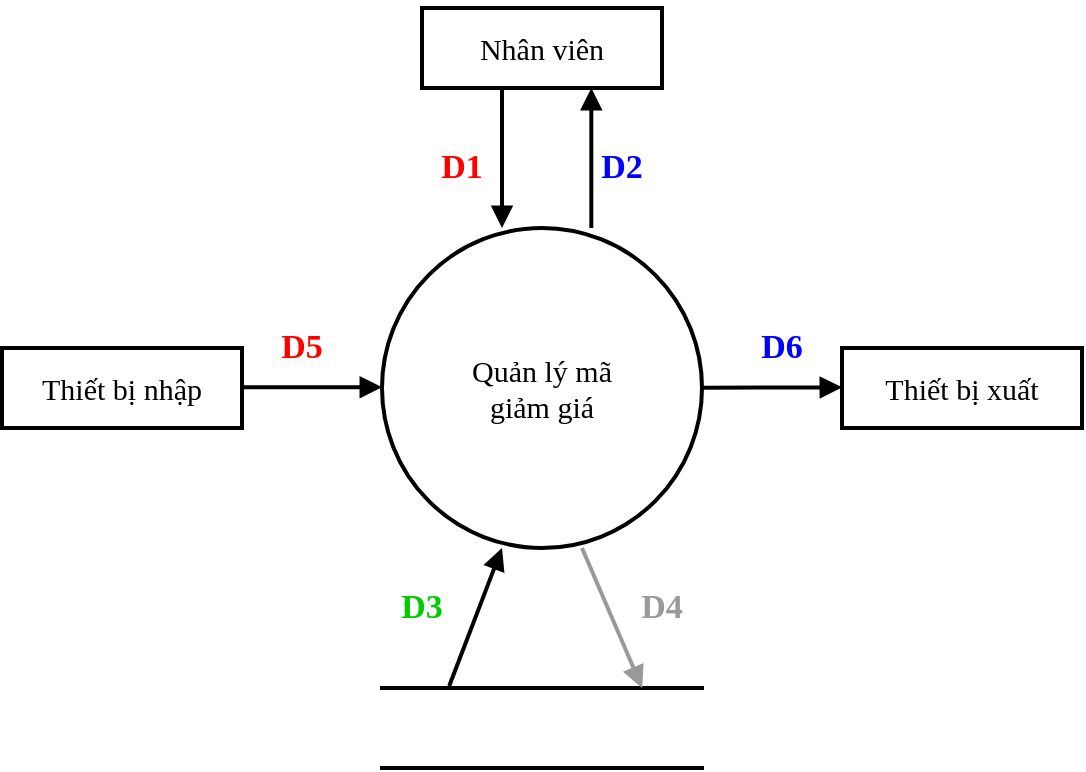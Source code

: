 <mxfile version="13.10.4" type="device"><diagram id="_DVUruG9SCmjKihlQd7S" name="Page-1"><mxGraphModel dx="1102" dy="566" grid="1" gridSize="10" guides="1" tooltips="1" connect="1" arrows="1" fold="1" page="1" pageScale="1" pageWidth="850" pageHeight="1100" math="0" shadow="0"><root><mxCell id="0"/><mxCell id="1" parent="0"/><mxCell id="c7txfaQ-a0G7pFimPWEY-7" value="&lt;pre style=&quot;font-size: 15px&quot;&gt;&lt;font face=&quot;Times New Roman&quot; style=&quot;font-size: 15px&quot;&gt;Thiết bị nhập&lt;/font&gt;&lt;/pre&gt;" style="rounded=0;whiteSpace=wrap;html=1;strokeWidth=2;fontSize=15;" vertex="1" parent="1"><mxGeometry x="170" y="290" width="120" height="40" as="geometry"/></mxCell><mxCell id="c7txfaQ-a0G7pFimPWEY-8" value="&lt;pre style=&quot;font-size: 15px&quot;&gt;&lt;font face=&quot;Times New Roman&quot;&gt;Thiết bị xuất&lt;/font&gt;&lt;/pre&gt;" style="rounded=0;whiteSpace=wrap;html=1;strokeWidth=2;" vertex="1" parent="1"><mxGeometry x="590" y="290" width="120" height="40" as="geometry"/></mxCell><mxCell id="c7txfaQ-a0G7pFimPWEY-9" value="&lt;pre style=&quot;font-size: 15px&quot;&gt;&lt;font face=&quot;Times New Roman&quot;&gt;Nhân viên&lt;/font&gt;&lt;/pre&gt;" style="rounded=0;whiteSpace=wrap;html=1;strokeWidth=2;" vertex="1" parent="1"><mxGeometry x="380" y="120" width="120" height="40" as="geometry"/></mxCell><mxCell id="c7txfaQ-a0G7pFimPWEY-10" value="&lt;font face=&quot;Times New Roman&quot;&gt;Quản lý mã &lt;br&gt;giảm giá&lt;/font&gt;" style="strokeWidth=2;html=1;shape=mxgraph.flowchart.start_1;whiteSpace=wrap;fontSize=15;" vertex="1" parent="1"><mxGeometry x="360" y="230" width="160" height="160" as="geometry"/></mxCell><mxCell id="c7txfaQ-a0G7pFimPWEY-11" value="" style="endArrow=block;endFill=1;endSize=6;html=1;strokeWidth=2;" edge="1" parent="1"><mxGeometry width="100" relative="1" as="geometry"><mxPoint x="290" y="309.66" as="sourcePoint"/><mxPoint x="360" y="309.66" as="targetPoint"/></mxGeometry></mxCell><mxCell id="c7txfaQ-a0G7pFimPWEY-12" value="" style="endArrow=block;endFill=1;endSize=6;html=1;strokeWidth=2;" edge="1" parent="1"><mxGeometry width="100" relative="1" as="geometry"><mxPoint x="520" y="309.9" as="sourcePoint"/><mxPoint x="590" y="309.66" as="targetPoint"/></mxGeometry></mxCell><mxCell id="c7txfaQ-a0G7pFimPWEY-13" value="" style="endArrow=block;endFill=1;endSize=6;html=1;strokeWidth=2;" edge="1" parent="1"><mxGeometry width="100" relative="1" as="geometry"><mxPoint x="420" y="160" as="sourcePoint"/><mxPoint x="420" y="230" as="targetPoint"/></mxGeometry></mxCell><mxCell id="c7txfaQ-a0G7pFimPWEY-14" value="" style="endArrow=block;endFill=1;endSize=6;html=1;strokeWidth=2;" edge="1" parent="1"><mxGeometry width="100" relative="1" as="geometry"><mxPoint x="464.66" y="230" as="sourcePoint"/><mxPoint x="464.66" y="160" as="targetPoint"/></mxGeometry></mxCell><mxCell id="c7txfaQ-a0G7pFimPWEY-15" value="" style="html=1;dashed=0;whitespace=wrap;shape=partialRectangle;right=0;left=0;strokeWidth=2;" vertex="1" parent="1"><mxGeometry x="360" y="460" width="160" height="40" as="geometry"/></mxCell><mxCell id="c7txfaQ-a0G7pFimPWEY-16" value="" style="endArrow=block;endFill=1;endSize=6;html=1;exitX=0.21;exitY=-0.026;exitDx=0;exitDy=0;exitPerimeter=0;strokeWidth=2;" edge="1" parent="1" source="c7txfaQ-a0G7pFimPWEY-15"><mxGeometry width="100" relative="1" as="geometry"><mxPoint x="420" y="460" as="sourcePoint"/><mxPoint x="420" y="390" as="targetPoint"/></mxGeometry></mxCell><mxCell id="c7txfaQ-a0G7pFimPWEY-17" value="" style="endArrow=block;endFill=1;endSize=6;html=1;entryX=0.813;entryY=0;entryDx=0;entryDy=0;entryPerimeter=0;strokeWidth=2;strokeColor=#999999;" edge="1" parent="1" target="c7txfaQ-a0G7pFimPWEY-15"><mxGeometry width="100" relative="1" as="geometry"><mxPoint x="460" y="390" as="sourcePoint"/><mxPoint x="460" y="460" as="targetPoint"/></mxGeometry></mxCell><mxCell id="c7txfaQ-a0G7pFimPWEY-18" value="&lt;font face=&quot;Times New Roman&quot; color=&quot;#0000ff&quot;&gt;&lt;span style=&quot;font-size: 17px&quot;&gt;D6&lt;/span&gt;&lt;/font&gt;" style="text;html=1;strokeColor=none;fillColor=none;align=center;verticalAlign=middle;whiteSpace=wrap;rounded=0;fontSize=16;fontStyle=1" vertex="1" parent="1"><mxGeometry x="540" y="280" width="40" height="20" as="geometry"/></mxCell><mxCell id="c7txfaQ-a0G7pFimPWEY-19" value="&lt;font face=&quot;Times New Roman&quot; color=&quot;#ff0000&quot;&gt;&lt;span style=&quot;font-size: 17px&quot;&gt;D5&lt;/span&gt;&lt;/font&gt;" style="text;html=1;strokeColor=none;fillColor=none;align=center;verticalAlign=middle;whiteSpace=wrap;rounded=0;fontSize=16;fontStyle=1" vertex="1" parent="1"><mxGeometry x="300" y="280" width="40" height="20" as="geometry"/></mxCell><mxCell id="c7txfaQ-a0G7pFimPWEY-20" value="&lt;font face=&quot;Times New Roman&quot; color=&quot;#ff0000&quot;&gt;&lt;span style=&quot;font-size: 17px&quot;&gt;D1&lt;/span&gt;&lt;/font&gt;" style="text;html=1;strokeColor=none;fillColor=none;align=center;verticalAlign=middle;whiteSpace=wrap;rounded=0;fontSize=16;fontStyle=1" vertex="1" parent="1"><mxGeometry x="380" y="190" width="40" height="20" as="geometry"/></mxCell><mxCell id="c7txfaQ-a0G7pFimPWEY-21" value="&lt;font face=&quot;Times New Roman&quot; color=&quot;#0000ff&quot;&gt;&lt;span style=&quot;font-size: 17px&quot;&gt;D2&lt;/span&gt;&lt;/font&gt;" style="text;html=1;strokeColor=none;fillColor=none;align=center;verticalAlign=middle;whiteSpace=wrap;rounded=0;fontSize=16;fontStyle=1" vertex="1" parent="1"><mxGeometry x="460" y="190" width="40" height="20" as="geometry"/></mxCell><mxCell id="c7txfaQ-a0G7pFimPWEY-22" value="&lt;font face=&quot;Times New Roman&quot; color=&quot;#00cc00&quot;&gt;&lt;span style=&quot;font-size: 17px&quot;&gt;D3&lt;/span&gt;&lt;/font&gt;" style="text;html=1;strokeColor=none;fillColor=none;align=center;verticalAlign=middle;whiteSpace=wrap;rounded=0;fontSize=16;fontStyle=1" vertex="1" parent="1"><mxGeometry x="360" y="410" width="40" height="20" as="geometry"/></mxCell><mxCell id="c7txfaQ-a0G7pFimPWEY-23" value="&lt;font face=&quot;Times New Roman&quot; color=&quot;#999999&quot;&gt;&lt;span style=&quot;font-size: 17px&quot;&gt;D4&lt;/span&gt;&lt;/font&gt;" style="text;html=1;strokeColor=none;fillColor=none;align=center;verticalAlign=middle;whiteSpace=wrap;rounded=0;fontSize=16;fontStyle=1" vertex="1" parent="1"><mxGeometry x="480" y="410" width="40" height="20" as="geometry"/></mxCell></root></mxGraphModel></diagram></mxfile>